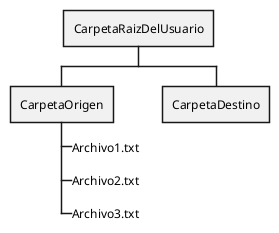 @startwbs

+ CarpetaRaizDelUsuario
++ CarpetaOrigen
+++_ Archivo1.txt
+++_ Archivo2.txt
+++_ Archivo3.txt
++ CarpetaDestino

@endwbs
